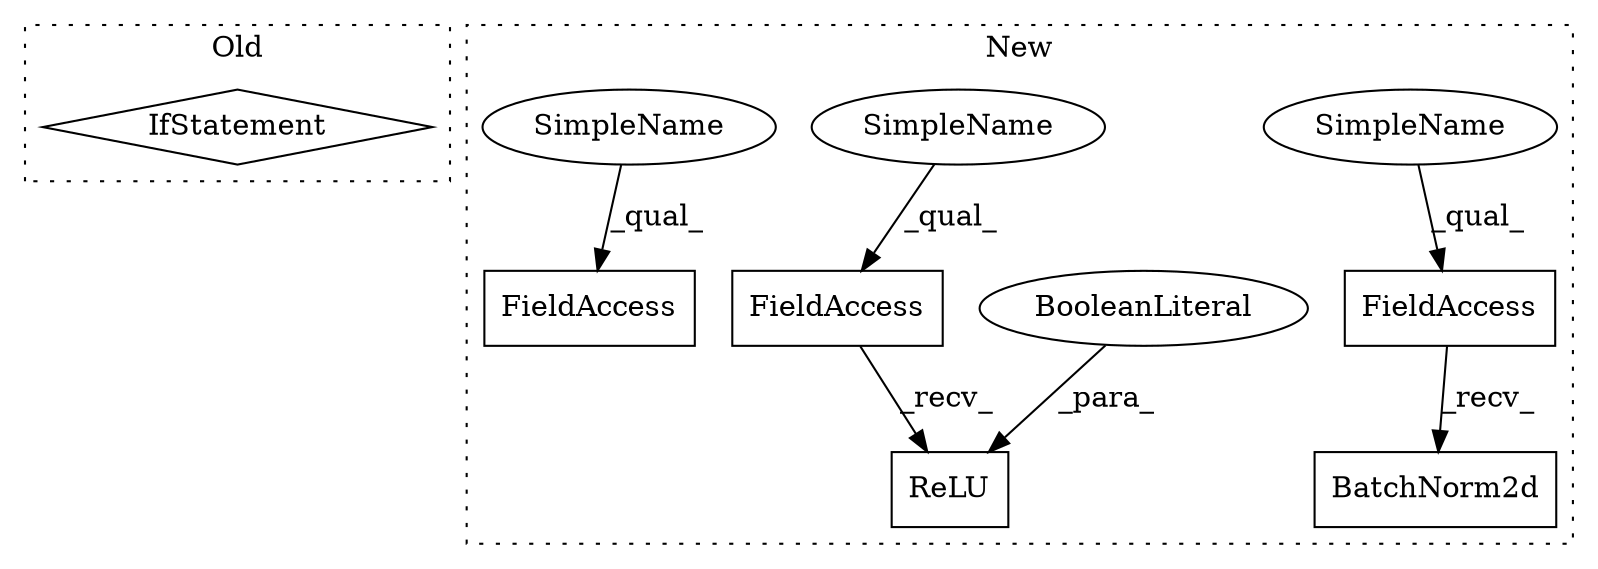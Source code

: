 digraph G {
subgraph cluster0 {
1 [label="IfStatement" a="25" s="672,694" l="4,2" shape="diamond"];
label = "Old";
style="dotted";
}
subgraph cluster1 {
2 [label="BatchNorm2d" a="32" s="8449,8472" l="12,1" shape="box"];
3 [label="FieldAccess" a="22" s="8440" l="8" shape="box"];
4 [label="FieldAccess" a="22" s="8542" l="8" shape="box"];
5 [label="FieldAccess" a="22" s="8401" l="8" shape="box"];
6 [label="ReLU" a="32" s="8551,8560" l="5,1" shape="box"];
7 [label="BooleanLiteral" a="9" s="8556" l="4" shape="ellipse"];
8 [label="SimpleName" a="42" s="8440" l="5" shape="ellipse"];
9 [label="SimpleName" a="42" s="8542" l="5" shape="ellipse"];
10 [label="SimpleName" a="42" s="8401" l="5" shape="ellipse"];
label = "New";
style="dotted";
}
3 -> 2 [label="_recv_"];
4 -> 6 [label="_recv_"];
7 -> 6 [label="_para_"];
8 -> 3 [label="_qual_"];
9 -> 4 [label="_qual_"];
10 -> 5 [label="_qual_"];
}